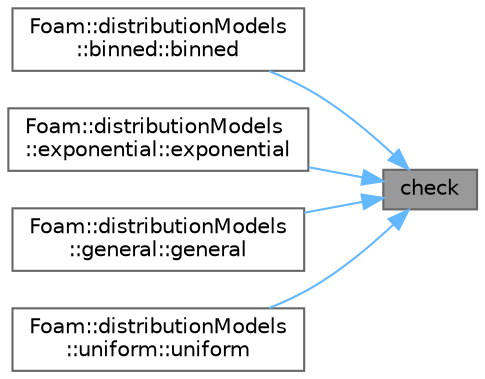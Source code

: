 digraph "check"
{
 // LATEX_PDF_SIZE
  bgcolor="transparent";
  edge [fontname=Helvetica,fontsize=10,labelfontname=Helvetica,labelfontsize=10];
  node [fontname=Helvetica,fontsize=10,shape=box,height=0.2,width=0.4];
  rankdir="RL";
  Node1 [id="Node000001",label="check",height=0.2,width=0.4,color="gray40", fillcolor="grey60", style="filled", fontcolor="black",tooltip=" "];
  Node1 -> Node2 [id="edge1_Node000001_Node000002",dir="back",color="steelblue1",style="solid",tooltip=" "];
  Node2 [id="Node000002",label="Foam::distributionModels\l::binned::binned",height=0.2,width=0.4,color="grey40", fillcolor="white", style="filled",URL="$classFoam_1_1distributionModels_1_1binned.html#a47ed0c16a7b9df6736e440cfeaa70e8f",tooltip=" "];
  Node1 -> Node3 [id="edge2_Node000001_Node000003",dir="back",color="steelblue1",style="solid",tooltip=" "];
  Node3 [id="Node000003",label="Foam::distributionModels\l::exponential::exponential",height=0.2,width=0.4,color="grey40", fillcolor="white", style="filled",URL="$classFoam_1_1distributionModels_1_1exponential.html#ab16478beb88d00fbe1b72ac64bfafb26",tooltip=" "];
  Node1 -> Node4 [id="edge3_Node000001_Node000004",dir="back",color="steelblue1",style="solid",tooltip=" "];
  Node4 [id="Node000004",label="Foam::distributionModels\l::general::general",height=0.2,width=0.4,color="grey40", fillcolor="white", style="filled",URL="$classFoam_1_1distributionModels_1_1general.html#a829ac5295860c4a683353b2f38eec30e",tooltip=" "];
  Node1 -> Node5 [id="edge4_Node000001_Node000005",dir="back",color="steelblue1",style="solid",tooltip=" "];
  Node5 [id="Node000005",label="Foam::distributionModels\l::uniform::uniform",height=0.2,width=0.4,color="grey40", fillcolor="white", style="filled",URL="$classFoam_1_1distributionModels_1_1uniform.html#aa9272dd6cd460b8933bdf7fdf21a932a",tooltip=" "];
}

